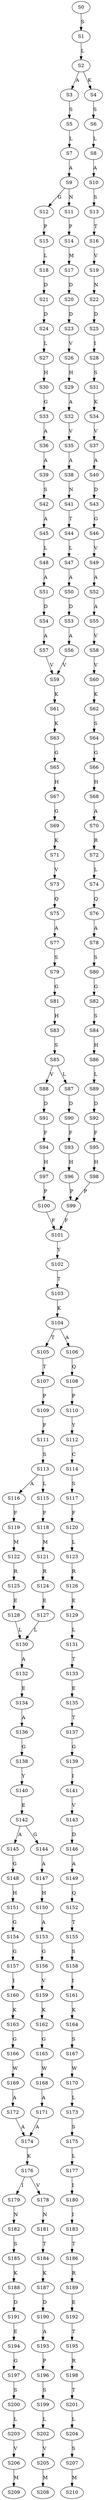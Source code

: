 strict digraph  {
	S0 -> S1 [ label = S ];
	S1 -> S2 [ label = L ];
	S2 -> S3 [ label = A ];
	S2 -> S4 [ label = K ];
	S3 -> S5 [ label = S ];
	S4 -> S6 [ label = S ];
	S5 -> S7 [ label = L ];
	S6 -> S8 [ label = L ];
	S7 -> S9 [ label = A ];
	S8 -> S10 [ label = A ];
	S9 -> S11 [ label = N ];
	S9 -> S12 [ label = G ];
	S10 -> S13 [ label = S ];
	S11 -> S14 [ label = P ];
	S12 -> S15 [ label = P ];
	S13 -> S16 [ label = T ];
	S14 -> S17 [ label = M ];
	S15 -> S18 [ label = L ];
	S16 -> S19 [ label = V ];
	S17 -> S20 [ label = D ];
	S18 -> S21 [ label = D ];
	S19 -> S22 [ label = N ];
	S20 -> S23 [ label = D ];
	S21 -> S24 [ label = D ];
	S22 -> S25 [ label = D ];
	S23 -> S26 [ label = V ];
	S24 -> S27 [ label = L ];
	S25 -> S28 [ label = I ];
	S26 -> S29 [ label = H ];
	S27 -> S30 [ label = H ];
	S28 -> S31 [ label = S ];
	S29 -> S32 [ label = A ];
	S30 -> S33 [ label = G ];
	S31 -> S34 [ label = K ];
	S32 -> S35 [ label = V ];
	S33 -> S36 [ label = A ];
	S34 -> S37 [ label = V ];
	S35 -> S38 [ label = A ];
	S36 -> S39 [ label = A ];
	S37 -> S40 [ label = A ];
	S38 -> S41 [ label = N ];
	S39 -> S42 [ label = S ];
	S40 -> S43 [ label = D ];
	S41 -> S44 [ label = T ];
	S42 -> S45 [ label = A ];
	S43 -> S46 [ label = G ];
	S44 -> S47 [ label = L ];
	S45 -> S48 [ label = L ];
	S46 -> S49 [ label = V ];
	S47 -> S50 [ label = A ];
	S48 -> S51 [ label = A ];
	S49 -> S52 [ label = A ];
	S50 -> S53 [ label = D ];
	S51 -> S54 [ label = D ];
	S52 -> S55 [ label = A ];
	S53 -> S56 [ label = A ];
	S54 -> S57 [ label = A ];
	S55 -> S58 [ label = V ];
	S56 -> S59 [ label = V ];
	S57 -> S59 [ label = V ];
	S58 -> S60 [ label = V ];
	S59 -> S61 [ label = K ];
	S60 -> S62 [ label = K ];
	S61 -> S63 [ label = K ];
	S62 -> S64 [ label = S ];
	S63 -> S65 [ label = G ];
	S64 -> S66 [ label = G ];
	S65 -> S67 [ label = H ];
	S66 -> S68 [ label = H ];
	S67 -> S69 [ label = G ];
	S68 -> S70 [ label = A ];
	S69 -> S71 [ label = K ];
	S70 -> S72 [ label = R ];
	S71 -> S73 [ label = V ];
	S72 -> S74 [ label = L ];
	S73 -> S75 [ label = Q ];
	S74 -> S76 [ label = Q ];
	S75 -> S77 [ label = A ];
	S76 -> S78 [ label = A ];
	S77 -> S79 [ label = S ];
	S78 -> S80 [ label = S ];
	S79 -> S81 [ label = G ];
	S80 -> S82 [ label = G ];
	S81 -> S83 [ label = H ];
	S82 -> S84 [ label = S ];
	S83 -> S85 [ label = S ];
	S84 -> S86 [ label = H ];
	S85 -> S87 [ label = L ];
	S85 -> S88 [ label = V ];
	S86 -> S89 [ label = L ];
	S87 -> S90 [ label = D ];
	S88 -> S91 [ label = D ];
	S89 -> S92 [ label = D ];
	S90 -> S93 [ label = F ];
	S91 -> S94 [ label = F ];
	S92 -> S95 [ label = F ];
	S93 -> S96 [ label = H ];
	S94 -> S97 [ label = H ];
	S95 -> S98 [ label = H ];
	S96 -> S99 [ label = P ];
	S97 -> S100 [ label = P ];
	S98 -> S99 [ label = P ];
	S99 -> S101 [ label = F ];
	S100 -> S101 [ label = F ];
	S101 -> S102 [ label = Y ];
	S102 -> S103 [ label = T ];
	S103 -> S104 [ label = K ];
	S104 -> S105 [ label = T ];
	S104 -> S106 [ label = A ];
	S105 -> S107 [ label = T ];
	S106 -> S108 [ label = Q ];
	S107 -> S109 [ label = P ];
	S108 -> S110 [ label = P ];
	S109 -> S111 [ label = F ];
	S110 -> S112 [ label = Y ];
	S111 -> S113 [ label = S ];
	S112 -> S114 [ label = C ];
	S113 -> S115 [ label = L ];
	S113 -> S116 [ label = A ];
	S114 -> S117 [ label = S ];
	S115 -> S118 [ label = F ];
	S116 -> S119 [ label = F ];
	S117 -> S120 [ label = F ];
	S118 -> S121 [ label = M ];
	S119 -> S122 [ label = M ];
	S120 -> S123 [ label = L ];
	S121 -> S124 [ label = R ];
	S122 -> S125 [ label = R ];
	S123 -> S126 [ label = R ];
	S124 -> S127 [ label = E ];
	S125 -> S128 [ label = E ];
	S126 -> S129 [ label = E ];
	S127 -> S130 [ label = L ];
	S128 -> S130 [ label = L ];
	S129 -> S131 [ label = L ];
	S130 -> S132 [ label = A ];
	S131 -> S133 [ label = T ];
	S132 -> S134 [ label = E ];
	S133 -> S135 [ label = E ];
	S134 -> S136 [ label = A ];
	S135 -> S137 [ label = T ];
	S136 -> S138 [ label = G ];
	S137 -> S139 [ label = G ];
	S138 -> S140 [ label = Y ];
	S139 -> S141 [ label = I ];
	S140 -> S142 [ label = E ];
	S141 -> S143 [ label = V ];
	S142 -> S144 [ label = G ];
	S142 -> S145 [ label = A ];
	S143 -> S146 [ label = D ];
	S144 -> S147 [ label = A ];
	S145 -> S148 [ label = G ];
	S146 -> S149 [ label = A ];
	S147 -> S150 [ label = H ];
	S148 -> S151 [ label = H ];
	S149 -> S152 [ label = Q ];
	S150 -> S153 [ label = A ];
	S151 -> S154 [ label = G ];
	S152 -> S155 [ label = T ];
	S153 -> S156 [ label = G ];
	S154 -> S157 [ label = G ];
	S155 -> S158 [ label = S ];
	S156 -> S159 [ label = V ];
	S157 -> S160 [ label = I ];
	S158 -> S161 [ label = I ];
	S159 -> S162 [ label = K ];
	S160 -> S163 [ label = K ];
	S161 -> S164 [ label = K ];
	S162 -> S165 [ label = G ];
	S163 -> S166 [ label = G ];
	S164 -> S167 [ label = S ];
	S165 -> S168 [ label = W ];
	S166 -> S169 [ label = W ];
	S167 -> S170 [ label = W ];
	S168 -> S171 [ label = A ];
	S169 -> S172 [ label = A ];
	S170 -> S173 [ label = L ];
	S171 -> S174 [ label = A ];
	S172 -> S174 [ label = A ];
	S173 -> S175 [ label = S ];
	S174 -> S176 [ label = K ];
	S175 -> S177 [ label = L ];
	S176 -> S178 [ label = V ];
	S176 -> S179 [ label = I ];
	S177 -> S180 [ label = I ];
	S178 -> S181 [ label = N ];
	S179 -> S182 [ label = N ];
	S180 -> S183 [ label = I ];
	S181 -> S184 [ label = T ];
	S182 -> S185 [ label = S ];
	S183 -> S186 [ label = T ];
	S184 -> S187 [ label = K ];
	S185 -> S188 [ label = K ];
	S186 -> S189 [ label = R ];
	S187 -> S190 [ label = D ];
	S188 -> S191 [ label = D ];
	S189 -> S192 [ label = E ];
	S190 -> S193 [ label = A ];
	S191 -> S194 [ label = E ];
	S192 -> S195 [ label = T ];
	S193 -> S196 [ label = P ];
	S194 -> S197 [ label = G ];
	S195 -> S198 [ label = R ];
	S196 -> S199 [ label = S ];
	S197 -> S200 [ label = S ];
	S198 -> S201 [ label = T ];
	S199 -> S202 [ label = L ];
	S200 -> S203 [ label = L ];
	S201 -> S204 [ label = L ];
	S202 -> S205 [ label = V ];
	S203 -> S206 [ label = V ];
	S204 -> S207 [ label = S ];
	S205 -> S208 [ label = M ];
	S206 -> S209 [ label = M ];
	S207 -> S210 [ label = M ];
}
